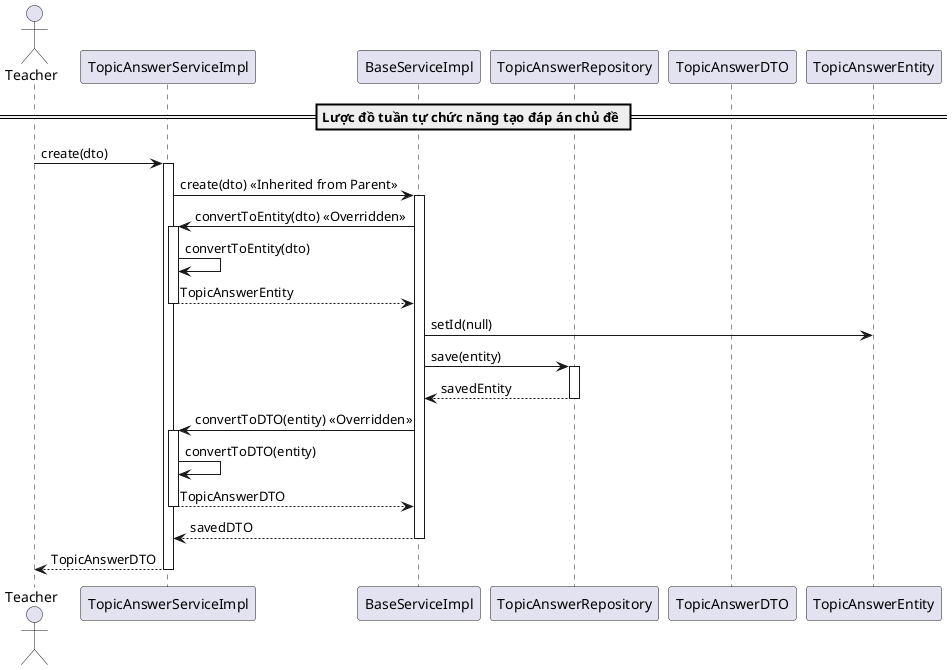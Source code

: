 @startuml createTopicAnswer

actor Teacher
participant "TopicAnswerServiceImpl" as TopicAnswerService
participant "BaseServiceImpl" as BaseService
participant "TopicAnswerRepository" as Repository
participant "TopicAnswerDTO" as DTO
participant "TopicAnswerEntity" as Entity

== Lược đồ tuần tự chức năng tạo đáp án chủ đề ==
Teacher -> TopicAnswerService: create(dto)
activate TopicAnswerService

TopicAnswerService -> BaseService: create(dto) << Inherited from Parent >>
activate BaseService

BaseService -> TopicAnswerService: convertToEntity(dto) << Overridden >>
activate TopicAnswerService
TopicAnswerService -> TopicAnswerService: convertToEntity(dto)
TopicAnswerService --> BaseService: TopicAnswerEntity
deactivate TopicAnswerService

BaseService -> Entity: setId(null)

BaseService -> Repository: save(entity)
activate Repository
Repository --> BaseService: savedEntity
deactivate Repository

BaseService -> TopicAnswerService: convertToDTO(entity) << Overridden >>
activate TopicAnswerService
TopicAnswerService -> TopicAnswerService: convertToDTO(entity)
TopicAnswerService --> BaseService: TopicAnswerDTO
deactivate TopicAnswerService

BaseService --> TopicAnswerService: savedDTO
deactivate BaseService

TopicAnswerService --> Teacher: TopicAnswerDTO
deactivate TopicAnswerService

@enduml
